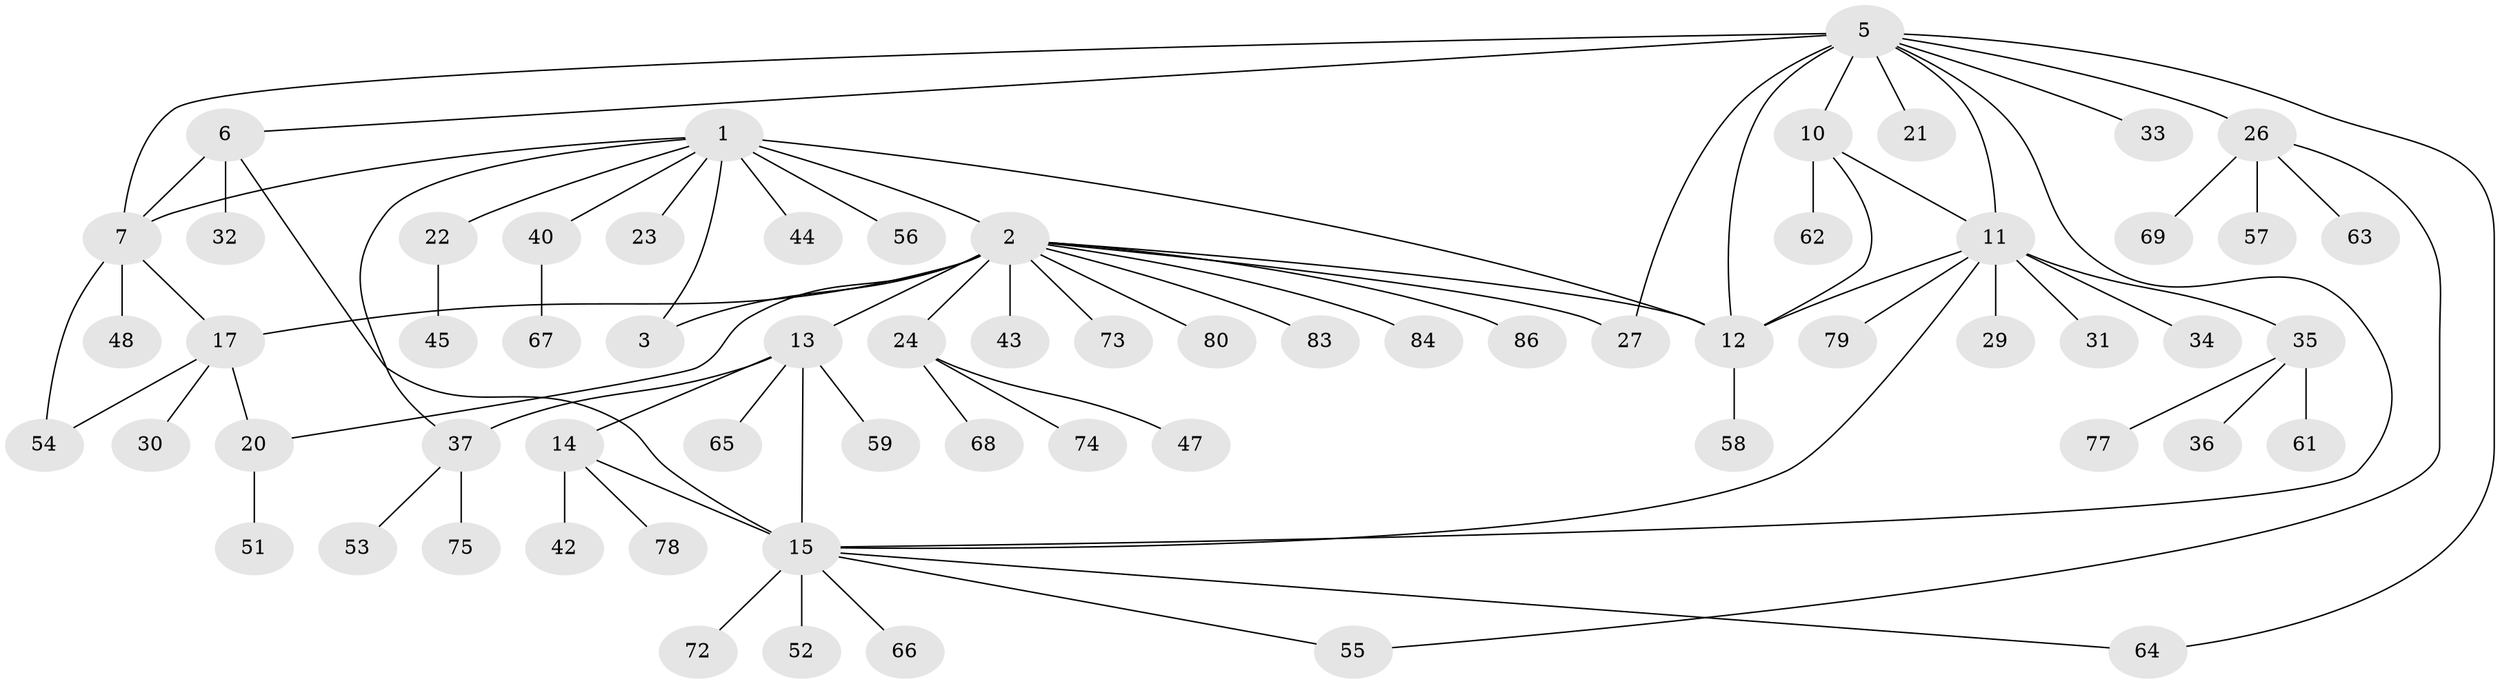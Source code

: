 // original degree distribution, {7: 0.046511627906976744, 3: 0.10465116279069768, 6: 0.05813953488372093, 4: 0.05813953488372093, 8: 0.03488372093023256, 9: 0.011627906976744186, 5: 0.023255813953488372, 12: 0.011627906976744186, 2: 0.09302325581395349, 1: 0.5581395348837209}
// Generated by graph-tools (version 1.1) at 2025/11/02/27/25 16:11:33]
// undirected, 65 vertices, 82 edges
graph export_dot {
graph [start="1"]
  node [color=gray90,style=filled];
  1 [super="+4"];
  2 [super="+19"];
  3;
  5 [super="+9"];
  6 [super="+39"];
  7 [super="+8"];
  10;
  11 [super="+76"];
  12 [super="+85"];
  13 [super="+38"];
  14 [super="+82"];
  15 [super="+16"];
  17 [super="+18"];
  20;
  21 [super="+28"];
  22 [super="+71"];
  23;
  24 [super="+25"];
  26 [super="+46"];
  27 [super="+49"];
  29 [super="+70"];
  30;
  31;
  32;
  33;
  34;
  35 [super="+81"];
  36;
  37 [super="+41"];
  40 [super="+50"];
  42;
  43;
  44;
  45;
  47;
  48;
  51;
  52;
  53;
  54;
  55;
  56;
  57 [super="+60"];
  58;
  59;
  61;
  62;
  63;
  64;
  65;
  66;
  67;
  68;
  69;
  72;
  73;
  74;
  75;
  77;
  78;
  79;
  80;
  83;
  84;
  86;
  1 -- 2 [weight=2];
  1 -- 3 [weight=2];
  1 -- 7;
  1 -- 23;
  1 -- 37;
  1 -- 40;
  1 -- 22;
  1 -- 56;
  1 -- 12;
  1 -- 44;
  2 -- 3;
  2 -- 13 [weight=2];
  2 -- 83;
  2 -- 86;
  2 -- 73;
  2 -- 43;
  2 -- 12;
  2 -- 80;
  2 -- 17 [weight=2];
  2 -- 20;
  2 -- 84;
  2 -- 24;
  2 -- 27;
  5 -- 6;
  5 -- 7 [weight=2];
  5 -- 21;
  5 -- 26;
  5 -- 64;
  5 -- 33;
  5 -- 10;
  5 -- 11;
  5 -- 12;
  5 -- 27;
  5 -- 15;
  6 -- 7 [weight=2];
  6 -- 32;
  6 -- 15;
  7 -- 54;
  7 -- 48;
  7 -- 17;
  10 -- 11;
  10 -- 12;
  10 -- 62;
  11 -- 12;
  11 -- 29;
  11 -- 31;
  11 -- 34;
  11 -- 35;
  11 -- 79;
  11 -- 15;
  12 -- 58;
  13 -- 14;
  13 -- 15 [weight=2];
  13 -- 37;
  13 -- 59;
  13 -- 65;
  14 -- 15 [weight=2];
  14 -- 42;
  14 -- 78;
  15 -- 52;
  15 -- 66;
  15 -- 72;
  15 -- 64;
  15 -- 55;
  17 -- 20 [weight=2];
  17 -- 54;
  17 -- 30;
  20 -- 51;
  22 -- 45;
  24 -- 47;
  24 -- 74;
  24 -- 68;
  26 -- 63;
  26 -- 57;
  26 -- 69;
  26 -- 55;
  35 -- 36;
  35 -- 61;
  35 -- 77;
  37 -- 53;
  37 -- 75;
  40 -- 67;
}
